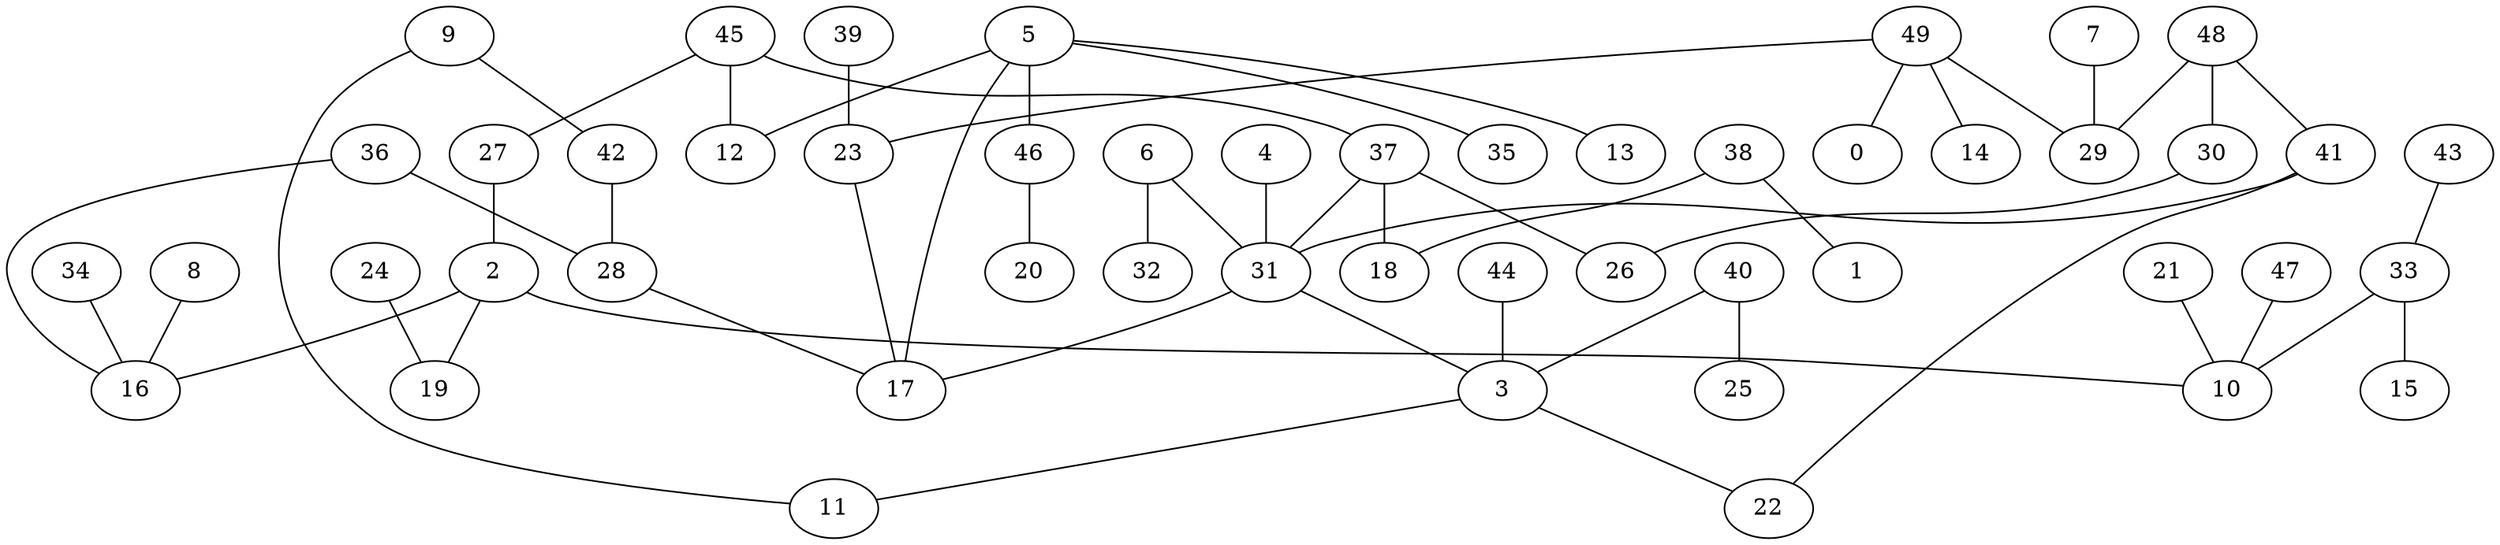 digraph GG_graph {

subgraph G_graph {
edge [color = black]
"24" -> "19" [dir = none]
"36" -> "28" [dir = none]
"48" -> "41" [dir = none]
"43" -> "33" [dir = none]
"34" -> "16" [dir = none]
"38" -> "1" [dir = none]
"38" -> "18" [dir = none]
"8" -> "16" [dir = none]
"33" -> "15" [dir = none]
"33" -> "10" [dir = none]
"47" -> "10" [dir = none]
"5" -> "35" [dir = none]
"5" -> "13" [dir = none]
"5" -> "46" [dir = none]
"5" -> "17" [dir = none]
"39" -> "23" [dir = none]
"21" -> "10" [dir = none]
"23" -> "17" [dir = none]
"49" -> "14" [dir = none]
"49" -> "0" [dir = none]
"49" -> "29" [dir = none]
"49" -> "23" [dir = none]
"4" -> "31" [dir = none]
"30" -> "26" [dir = none]
"3" -> "11" [dir = none]
"45" -> "12" [dir = none]
"45" -> "27" [dir = none]
"45" -> "37" [dir = none]
"6" -> "32" [dir = none]
"6" -> "31" [dir = none]
"37" -> "18" [dir = none]
"37" -> "26" [dir = none]
"37" -> "31" [dir = none]
"7" -> "29" [dir = none]
"46" -> "20" [dir = none]
"41" -> "22" [dir = none]
"41" -> "31" [dir = none]
"28" -> "17" [dir = none]
"31" -> "3" [dir = none]
"31" -> "17" [dir = none]
"44" -> "3" [dir = none]
"40" -> "25" [dir = none]
"40" -> "3" [dir = none]
"9" -> "42" [dir = none]
"9" -> "11" [dir = none]
"27" -> "2" [dir = none]
"2" -> "19" [dir = none]
"2" -> "10" [dir = none]
"2" -> "16" [dir = none]
"48" -> "30" [dir = none]
"36" -> "16" [dir = none]
"5" -> "12" [dir = none]
"42" -> "28" [dir = none]
"48" -> "29" [dir = none]
"3" -> "22" [dir = none]
}

}
